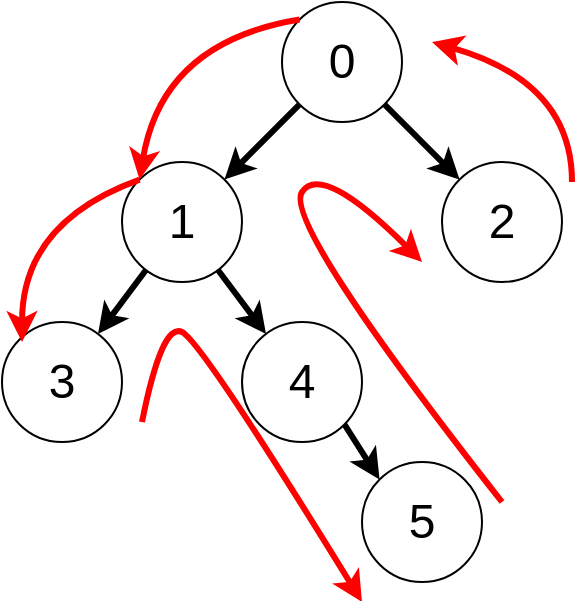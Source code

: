 <mxfile version="22.0.3" type="device">
  <diagram name="第 1 页" id="XiJzNL2tjJnBsXdI0vd-">
    <mxGraphModel dx="1026" dy="658" grid="1" gridSize="10" guides="1" tooltips="1" connect="1" arrows="1" fold="1" page="1" pageScale="1" pageWidth="827" pageHeight="1169" math="0" shadow="0">
      <root>
        <mxCell id="0" />
        <mxCell id="1" parent="0" />
        <mxCell id="Jd4xQipiam9Sk8CIFxBa-7" style="rounded=0;orthogonalLoop=1;jettySize=auto;html=1;fontSize=24;strokeWidth=3;" edge="1" parent="1" source="Jd4xQipiam9Sk8CIFxBa-1" target="Jd4xQipiam9Sk8CIFxBa-2">
          <mxGeometry relative="1" as="geometry" />
        </mxCell>
        <mxCell id="Jd4xQipiam9Sk8CIFxBa-8" style="rounded=0;orthogonalLoop=1;jettySize=auto;html=1;fontSize=24;strokeWidth=3;" edge="1" parent="1" source="Jd4xQipiam9Sk8CIFxBa-1" target="Jd4xQipiam9Sk8CIFxBa-3">
          <mxGeometry relative="1" as="geometry" />
        </mxCell>
        <mxCell id="Jd4xQipiam9Sk8CIFxBa-1" value="0" style="ellipse;whiteSpace=wrap;html=1;aspect=fixed;fontSize=24;" vertex="1" parent="1">
          <mxGeometry x="160" width="60" height="60" as="geometry" />
        </mxCell>
        <mxCell id="Jd4xQipiam9Sk8CIFxBa-10" style="rounded=0;orthogonalLoop=1;jettySize=auto;html=1;fontSize=24;strokeWidth=3;" edge="1" parent="1" source="Jd4xQipiam9Sk8CIFxBa-2" target="Jd4xQipiam9Sk8CIFxBa-5">
          <mxGeometry relative="1" as="geometry" />
        </mxCell>
        <mxCell id="Jd4xQipiam9Sk8CIFxBa-11" style="rounded=0;orthogonalLoop=1;jettySize=auto;html=1;fontSize=24;strokeWidth=3;" edge="1" parent="1" source="Jd4xQipiam9Sk8CIFxBa-2" target="Jd4xQipiam9Sk8CIFxBa-4">
          <mxGeometry relative="1" as="geometry" />
        </mxCell>
        <mxCell id="Jd4xQipiam9Sk8CIFxBa-2" value="1" style="ellipse;whiteSpace=wrap;html=1;aspect=fixed;fontSize=24;" vertex="1" parent="1">
          <mxGeometry x="80" y="80" width="60" height="60" as="geometry" />
        </mxCell>
        <mxCell id="Jd4xQipiam9Sk8CIFxBa-3" value="2" style="ellipse;whiteSpace=wrap;html=1;aspect=fixed;fontSize=24;" vertex="1" parent="1">
          <mxGeometry x="240" y="80" width="60" height="60" as="geometry" />
        </mxCell>
        <mxCell id="Jd4xQipiam9Sk8CIFxBa-4" value="3" style="ellipse;whiteSpace=wrap;html=1;aspect=fixed;fontSize=24;" vertex="1" parent="1">
          <mxGeometry x="20" y="160" width="60" height="60" as="geometry" />
        </mxCell>
        <mxCell id="Jd4xQipiam9Sk8CIFxBa-12" style="rounded=0;orthogonalLoop=1;jettySize=auto;html=1;exitX=1;exitY=1;exitDx=0;exitDy=0;entryX=0;entryY=0;entryDx=0;entryDy=0;fontSize=24;strokeWidth=3;" edge="1" parent="1" source="Jd4xQipiam9Sk8CIFxBa-5" target="Jd4xQipiam9Sk8CIFxBa-6">
          <mxGeometry relative="1" as="geometry" />
        </mxCell>
        <mxCell id="Jd4xQipiam9Sk8CIFxBa-5" value="4" style="ellipse;whiteSpace=wrap;html=1;aspect=fixed;fontSize=24;" vertex="1" parent="1">
          <mxGeometry x="140" y="160" width="60" height="60" as="geometry" />
        </mxCell>
        <mxCell id="Jd4xQipiam9Sk8CIFxBa-6" value="5" style="ellipse;whiteSpace=wrap;html=1;aspect=fixed;fontSize=24;" vertex="1" parent="1">
          <mxGeometry x="200" y="230" width="60" height="60" as="geometry" />
        </mxCell>
        <mxCell id="Jd4xQipiam9Sk8CIFxBa-13" value="" style="curved=1;endArrow=classic;html=1;rounded=0;exitX=0;exitY=0;exitDx=0;exitDy=0;entryX=0;entryY=0;entryDx=0;entryDy=0;fillColor=#f8cecc;strokeColor=#FF0000;strokeWidth=3;" edge="1" parent="1" source="Jd4xQipiam9Sk8CIFxBa-1" target="Jd4xQipiam9Sk8CIFxBa-2">
          <mxGeometry width="50" height="50" relative="1" as="geometry">
            <mxPoint x="50" y="70" as="sourcePoint" />
            <mxPoint x="90" y="80" as="targetPoint" />
            <Array as="points">
              <mxPoint x="100" y="20" />
            </Array>
          </mxGeometry>
        </mxCell>
        <mxCell id="Jd4xQipiam9Sk8CIFxBa-14" value="" style="curved=1;endArrow=classic;html=1;rounded=0;exitX=0;exitY=0;exitDx=0;exitDy=0;entryX=0.167;entryY=0.167;entryDx=0;entryDy=0;entryPerimeter=0;fillColor=#f8cecc;strokeColor=#FF0000;strokeWidth=3;" edge="1" parent="1" source="Jd4xQipiam9Sk8CIFxBa-2" target="Jd4xQipiam9Sk8CIFxBa-4">
          <mxGeometry width="50" height="50" relative="1" as="geometry">
            <mxPoint x="80" y="89" as="sourcePoint" />
            <mxPoint x="1" y="160" as="targetPoint" />
            <Array as="points">
              <mxPoint x="30" y="110" />
            </Array>
          </mxGeometry>
        </mxCell>
        <mxCell id="Jd4xQipiam9Sk8CIFxBa-18" value="" style="curved=1;endArrow=classic;html=1;rounded=0;strokeColor=#FF0000;strokeWidth=3;" edge="1" parent="1">
          <mxGeometry width="50" height="50" relative="1" as="geometry">
            <mxPoint x="90" y="210" as="sourcePoint" />
            <mxPoint x="200" y="300" as="targetPoint" />
            <Array as="points">
              <mxPoint x="100" y="160" />
              <mxPoint x="120" y="170" />
            </Array>
          </mxGeometry>
        </mxCell>
        <mxCell id="Jd4xQipiam9Sk8CIFxBa-19" value="" style="curved=1;endArrow=classic;html=1;rounded=0;strokeColor=#FF0000;strokeWidth=3;" edge="1" parent="1">
          <mxGeometry width="50" height="50" relative="1" as="geometry">
            <mxPoint x="270" y="250" as="sourcePoint" />
            <mxPoint x="230" y="130" as="targetPoint" />
            <Array as="points">
              <mxPoint x="160" y="110" />
              <mxPoint x="180" y="80" />
            </Array>
          </mxGeometry>
        </mxCell>
        <mxCell id="Jd4xQipiam9Sk8CIFxBa-21" value="" style="curved=1;endArrow=classic;html=1;rounded=0;strokeColor=#FF0000;strokeWidth=3;" edge="1" parent="1">
          <mxGeometry width="50" height="50" relative="1" as="geometry">
            <mxPoint x="305" y="90" as="sourcePoint" />
            <mxPoint x="235" y="20" as="targetPoint" />
            <Array as="points">
              <mxPoint x="305" y="40" />
            </Array>
          </mxGeometry>
        </mxCell>
      </root>
    </mxGraphModel>
  </diagram>
</mxfile>
